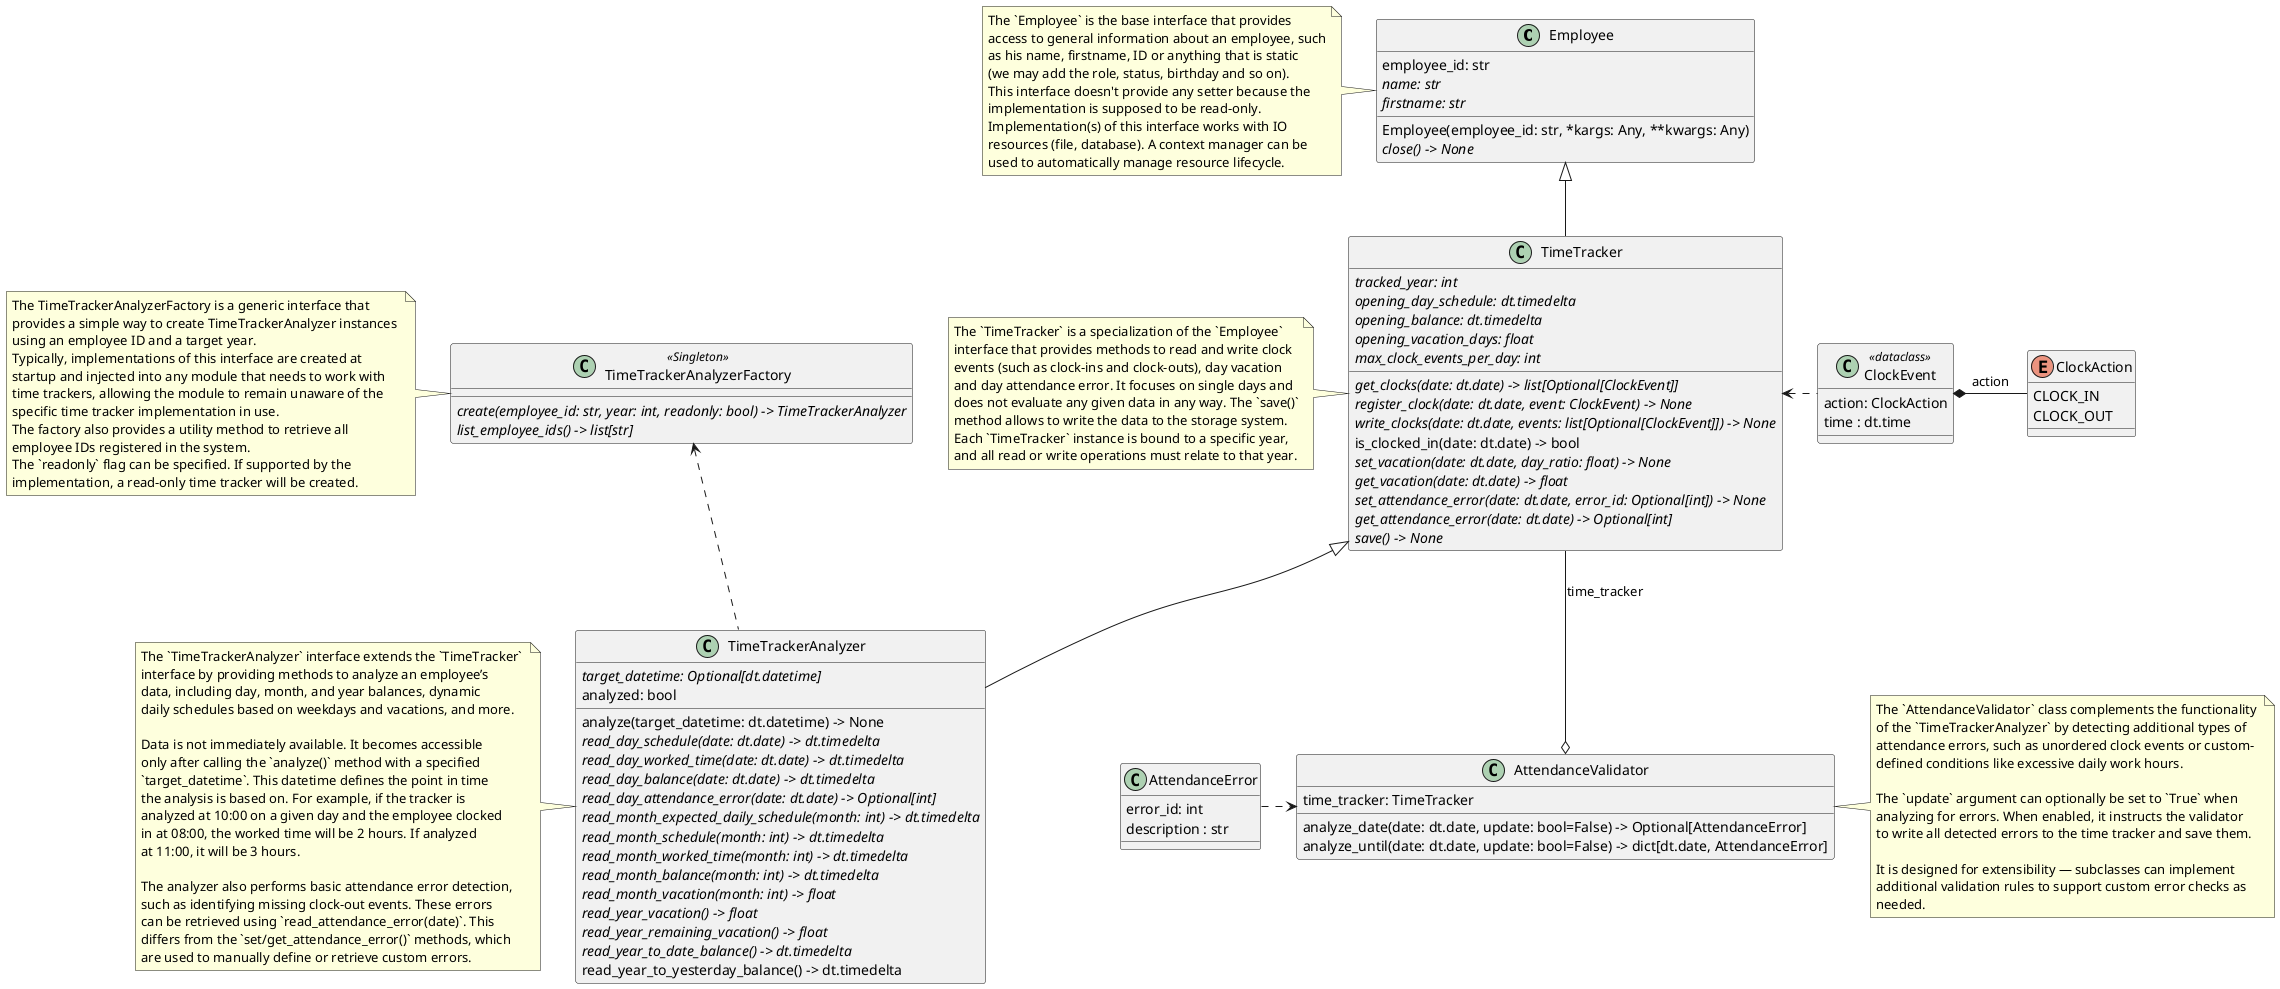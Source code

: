 @startuml time_tracker

class "Employee" {
  employee_id: str
  {abstract}name: str
  {abstract}firstname: str

  Employee(employee_id: str, *kargs: Any, **kwargs: Any)
  {abstract}close() -> None
}

note left 
  The `Employee` is the base interface that provides 
  access to general information about an employee, such
  as his name, firstname, ID or anything that is static
  (we may add the role, status, birthday and so on).
  This interface doesn't provide any setter because the 
  implementation is supposed to be read-only.
  Implementation(s) of this interface works with IO 
  resources (file, database). A context manager can be 
  used to automatically manage resource lifecycle.
end note

class "TimeTracker" {
  {abstract}tracked_year: int
  {abstract}opening_day_schedule: dt.timedelta
  {abstract}opening_balance: dt.timedelta
  {abstract}opening_vacation_days: float
  {abstract}max_clock_events_per_day: int

  {abstract}get_clocks(date: dt.date) -> list[Optional[ClockEvent]]
  {abstract}register_clock(date: dt.date, event: ClockEvent) -> None
  {abstract}write_clocks(date: dt.date, events: list[Optional[ClockEvent]]) -> None
  is_clocked_in(date: dt.date) -> bool
  {abstract}set_vacation(date: dt.date, day_ratio: float) -> None
  {abstract}get_vacation(date: dt.date) -> float
  {abstract}set_attendance_error(date: dt.date, error_id: Optional[int]) -> None
  {abstract}get_attendance_error(date: dt.date) -> Optional[int]
  {abstract}save() -> None
}

note left
The `TimeTracker` is a specialization of the `Employee` 
interface that provides methods to read and write clock 
events (such as clock-ins and clock-outs), day vacation 
and day attendance error. It focuses on single days and
does not evaluate any given data in any way. The `save()`
method allows to write the data to the storage system.
Each `TimeTracker` instance is bound to a specific year, 
and all read or write operations must relate to that year.
end note

class "TimeTrackerAnalyzer" {
  {abstract}target_datetime: Optional[dt.datetime]
  analyzed: bool
  
  analyze(target_datetime: dt.datetime) -> None
  {abstract}read_day_schedule(date: dt.date) -> dt.timedelta
  {abstract}read_day_worked_time(date: dt.date) -> dt.timedelta
  {abstract}read_day_balance(date: dt.date) -> dt.timedelta
  {abstract}read_day_attendance_error(date: dt.date) -> Optional[int]
  {abstract}read_month_expected_daily_schedule(month: int) -> dt.timedelta
  {abstract}read_month_schedule(month: int) -> dt.timedelta
  {abstract}read_month_worked_time(month: int) -> dt.timedelta
  {abstract}read_month_balance(month: int) -> dt.timedelta
  {abstract}read_month_vacation(month: int) -> float
  {abstract}read_year_vacation() -> float
  {abstract}read_year_remaining_vacation() -> float
  {abstract}read_year_to_date_balance() -> dt.timedelta
  read_year_to_yesterday_balance() -> dt.timedelta
}

note left
The `TimeTrackerAnalyzer` interface extends the `TimeTracker` 
interface by providing methods to analyze an employee’s 
data, including day, month, and year balances, dynamic 
daily schedules based on weekdays and vacations, and more.

Data is not immediately available. It becomes accessible 
only after calling the `analyze()` method with a specified 
`target_datetime`. This datetime defines the point in time 
the analysis is based on. For example, if the tracker is 
analyzed at 10:00 on a given day and the employee clocked 
in at 08:00, the worked time will be 2 hours. If analyzed 
at 11:00, it will be 3 hours.

The analyzer also performs basic attendance error detection, 
such as identifying missing clock-out events. These errors 
can be retrieved using `read_attendance_error(date)`. This 
differs from the `set/get_attendance_error()` methods, which 
are used to manually define or retrieve custom errors.
end note

Employee <|-- TimeTracker
TimeTracker <|-- TimeTrackerAnalyzer

enum "ClockAction" {
  CLOCK_IN
  CLOCK_OUT
}

class "ClockEvent" <<dataclass>> {
  action: ClockAction
  time : dt.time
}

ClockEvent .l.> TimeTracker
ClockAction -l* ClockEvent : action

class "AttendanceError" {
  error_id: int
  description : str
}

class "AttendanceValidator" {
  time_tracker: TimeTracker
  analyze_date(date: dt.date, update: bool=False) -> Optional[AttendanceError]
  analyze_until(date: dt.date, update: bool=False) -> dict[dt.date, AttendanceError]
}

note right
  The `AttendanceValidator` class complements the functionality 
  of the `TimeTrackerAnalyzer` by detecting additional types of 
  attendance errors, such as unordered clock events or custom-
  defined conditions like excessive daily work hours.

  The `update` argument can optionally be set to `True` when 
  analyzing for errors. When enabled, it instructs the validator 
  to write all detected errors to the time tracker and save them.
  
  It is designed for extensibility — subclasses can implement 
  additional validation rules to support custom error checks as 
  needed.
end note

TimeTracker --o AttendanceValidator : time_tracker
AttendanceError .> AttendanceValidator

class "TimeTrackerAnalyzerFactory" <<Singleton>> {
  {abstract}create(employee_id: str, year: int, readonly: bool) -> TimeTrackerAnalyzer
  {abstract}list_employee_ids() -> list[str]
}

note left
  The TimeTrackerAnalyzerFactory is a generic interface that 
  provides a simple way to create TimeTrackerAnalyzer instances 
  using an employee ID and a target year.
  Typically, implementations of this interface are created at 
  startup and injected into any module that needs to work with 
  time trackers, allowing the module to remain unaware of the 
  specific time tracker implementation in use.
  The factory also provides a utility method to retrieve all 
  employee IDs registered in the system.
  The `readonly` flag can be specified. If supported by the
  implementation, a read-only time tracker will be created.
end note

TimeTrackerAnalyzerFactory <.. TimeTrackerAnalyzer

@enduml
